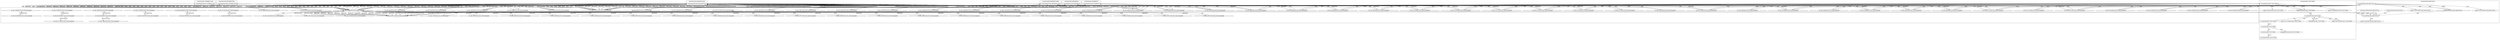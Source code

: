 digraph G {
	"10.1.80.1:48326#ServerID_OuterContainerID"->"1_fwatchdog#ServerID_76c96688d7-2rgjp"[ label="GET" ];
	"1_fwatchdog#ServerID_76c96688d7-2rgjp"->"10.1.80.1:48326#ServerID_OuterContainerID"[ label="RESPONSE" ];
	"1_fwatchdog#ServerID_667d78fb58-2fhs5"->"10.1.80.1:36862#ServerID_OuterContainerID"[ label="RESPONSE" ];
	"10.1.80.1:36860#ServerID_OuterContainerID"->"1_fwatchdog#ServerID_667d78fb58-2fhs5"[ label="GET" ];
	"1_fwatchdog#ServerID_667d78fb58-2fhs5"->"10.1.80.1:36860#ServerID_OuterContainerID"[ label="RESPONSE" ];
	"10.1.80.1:36862#ServerID_OuterContainerID"->"1_fwatchdog#ServerID_667d78fb58-2fhs5"[ label="GET" ];
	"10.1.80.1:48324#ServerID_OuterContainerID"->"1_fwatchdog#ServerID_76c96688d7-2rgjp"[ label="GET" ];
	"1_fwatchdog#ServerID_76c96688d7-2rgjp"->"10.1.80.1:48324#ServerID_OuterContainerID"[ label="RESPONSE" ];
	"10.1.80.1:47863#ServerID_OuterContainerID"->"1_fwatchdog#ServerID_6dcbcc88d5-4vpdn"[ label="GET" ];
	"10.1.80.1:47862#ServerID_OuterContainerID"->"1_fwatchdog#ServerID_6dcbcc88d5-4vpdn"[ label="GET" ];
	"1_fwatchdog#ServerID_6dcbcc88d5-4vpdn"->"10.1.80.1:47862#ServerID_OuterContainerID"[ label="RESPONSE" ];
	"1_fwatchdog#ServerID_6dcbcc88d5-4vpdn"->"10.1.80.1:47863#ServerID_OuterContainerID"[ label="RESPONSE" ];
	"10.1.80.1:46794#ServerID_OuterContainerID"->"1_fwatchdog#ServerID_8665dd9487-x4b6d"[ label="GET" ];
	"1_fwatchdog#ServerID_8665dd9487-x4b6d"->"10.1.80.1:46794#ServerID_OuterContainerID"[ label="RESPONSE" ];
	"10.1.80.1:46795#ServerID_OuterContainerID"->"1_fwatchdog#ServerID_8665dd9487-x4b6d"[ label="GET" ];
	"10.1.80.1:36834#ServerID_OuterContainerID"->"1_fwatchdog#ServerID_79226724f3b6"[ label="read" ];
	"1_fwatchdog#ServerID_8665dd9487-x4b6d"->"10.1.80.1:46795#ServerID_OuterContainerID"[ label="RESPONSE" ];
	"10.1.80.1:48350#ServerID_OuterContainerID"->"1_fwatchdog#ServerID_76c96688d7-2rgjp"[ label="GET" ];
	"1_fwatchdog#ServerID_76c96688d7-2rgjp"->"10.1.80.1:48350#ServerID_OuterContainerID"[ label="RESPONSE" ];
	"10.1.80.1:48351#ServerID_OuterContainerID"->"1_fwatchdog#ServerID_76c96688d7-2rgjp"[ label="GET" ];
	"1_fwatchdog#ServerID_76c96688d7-2rgjp"->"10.1.80.1:48351#ServerID_OuterContainerID"[ label="RESPONSE" ];
	"10.1.80.247:54222#ServerID_OuterContainerID"->"1_fwatchdog#ServerID_6dcbcc88d5-4vpdn"[ label="POST" ];
	"1_fwatchdog#ServerID_6dcbcc88d5-4vpdn"->"gateway:8080#ServerID_OuterContainerID"[ label="POST" ];
	"1_fwatchdog#ServerID_6dcbcc88d5-4vpdn"->"10.1.80.247:8080#ServerID_OuterContainerID"[ label="POST" ];
	"10.1.80.247:55796#ServerID_OuterContainerID"->"1_fwatchdog#ServerID_667d78fb58-2fhs5"[ label="POST" ];
	"1_fwatchdog#ServerID_667d78fb58-2fhs5"->"10.1.80.247:55796#ServerID_OuterContainerID"[ label="RESPONSE" ];
	"10.1.80.1:36836#ServerID_OuterContainerID"->"1_fwatchdog#ServerID_79226724f3b6"[ label="read" ];
	"10.1.80.247:8080#ServerID_OuterContainerID"->"1_fwatchdog#ServerID_6dcbcc88d5-4vpdn"[ label="RESPONSE" ];
	"gateway:8080#ServerID_OuterContainerID"->"1_fwatchdog#ServerID_6dcbcc88d5-4vpdn"[ label="RESPONSE" ];
	"1_fwatchdog#ServerID_6dcbcc88d5-4vpdn"->"10.1.80.247:54222#ServerID_OuterContainerID"[ label="RESPONSE" ];
	"10.1.80.247:54222#ServerID_OuterContainerID"->"1_fwatchdog#ServerID_6dcbcc88d5-4vpdn"[ label="POST" ];
	"1_fwatchdog#ServerID_6dcbcc88d5-4vpdn"->"gateway:8080#ServerID_OuterContainerID"[ label="POST" ];
	"1_fwatchdog#ServerID_6dcbcc88d5-4vpdn"->"10.1.80.247:8080#ServerID_OuterContainerID"[ label="POST" ];
	"10.1.80.247:55796#ServerID_OuterContainerID"->"1_fwatchdog#ServerID_667d78fb58-2fhs5"[ label="POST" ];
	"1_fwatchdog#ServerID_667d78fb58-2fhs5"->"10.1.80.247:55796#ServerID_OuterContainerID"[ label="RESPONSE" ];
	"10.1.80.247:8080#ServerID_OuterContainerID"->"1_fwatchdog#ServerID_6dcbcc88d5-4vpdn"[ label="RESPONSE" ];
	"gateway:8080#ServerID_OuterContainerID"->"1_fwatchdog#ServerID_6dcbcc88d5-4vpdn"[ label="RESPONSE" ];
	"1_fwatchdog#ServerID_6dcbcc88d5-4vpdn"->"10.1.80.247:54222#ServerID_OuterContainerID"[ label="RESPONSE" ];
	"10.1.80.247:54222#ServerID_OuterContainerID"->"1_fwatchdog#ServerID_6dcbcc88d5-4vpdn"[ label="POST" ];
	"1_fwatchdog#ServerID_6dcbcc88d5-4vpdn"->"10.1.80.247:8080#ServerID_OuterContainerID"[ label="POST" ];
	"1_fwatchdog#ServerID_6dcbcc88d5-4vpdn"->"gateway:8080#ServerID_OuterContainerID"[ label="POST" ];
	"10.1.80.247:55796#ServerID_OuterContainerID"->"1_fwatchdog#ServerID_667d78fb58-2fhs5"[ label="POST" ];
	"1_fwatchdog#ServerID_79226724f3b6"->"10.1.80.1:36836#ServerID_OuterContainerID"[ label="write" ];
	"1_fwatchdog#ServerID_667d78fb58-2fhs5"->"10.1.80.247:55796#ServerID_OuterContainerID"[ label="RESPONSE" ];
	"10.1.80.247:8080#ServerID_OuterContainerID"->"1_fwatchdog#ServerID_6dcbcc88d5-4vpdn"[ label="RESPONSE" ];
	"gateway:8080#ServerID_OuterContainerID"->"1_fwatchdog#ServerID_6dcbcc88d5-4vpdn"[ label="RESPONSE" ];
	"1_fwatchdog#ServerID_6dcbcc88d5-4vpdn"->"10.1.80.247:54222#ServerID_OuterContainerID"[ label="RESPONSE" ];
	"10.1.80.247:54222#ServerID_OuterContainerID"->"1_fwatchdog#ServerID_6dcbcc88d5-4vpdn"[ label="POST" ];
	"1_fwatchdog#ServerID_6dcbcc88d5-4vpdn"->"gateway:8080#ServerID_OuterContainerID"[ label="POST" ];
	"1_fwatchdog#ServerID_6dcbcc88d5-4vpdn"->"10.1.80.247:8080#ServerID_OuterContainerID"[ label="POST" ];
	"10.1.80.247:55796#ServerID_OuterContainerID"->"1_fwatchdog#ServerID_667d78fb58-2fhs5"[ label="POST" ];
	"1_fwatchdog#ServerID_667d78fb58-2fhs5"->"10.1.80.247:55796#ServerID_OuterContainerID"[ label="RESPONSE" ];
	"10.1.80.247:8080#ServerID_OuterContainerID"->"1_fwatchdog#ServerID_6dcbcc88d5-4vpdn"[ label="RESPONSE" ];
	"gateway:8080#ServerID_OuterContainerID"->"1_fwatchdog#ServerID_6dcbcc88d5-4vpdn"[ label="RESPONSE" ];
	"1_fwatchdog#ServerID_6dcbcc88d5-4vpdn"->"10.1.80.247:54222#ServerID_OuterContainerID"[ label="RESPONSE" ];
	"1_fwatchdog#ServerID_79226724f3b6"->"10.1.80.1:36834#ServerID_OuterContainerID"[ label="write" ];
	"10.1.80.247:54222#ServerID_OuterContainerID"->"1_fwatchdog#ServerID_6dcbcc88d5-4vpdn"[ label="POST" ];
	"1_fwatchdog#ServerID_6dcbcc88d5-4vpdn"->"gateway:8080#ServerID_OuterContainerID"[ label="POST" ];
	"1_fwatchdog#ServerID_6dcbcc88d5-4vpdn"->"10.1.80.247:8080#ServerID_OuterContainerID"[ label="POST" ];
	"10.1.80.247:55796#ServerID_OuterContainerID"->"1_fwatchdog#ServerID_667d78fb58-2fhs5"[ label="POST" ];
	"1_fwatchdog#ServerID_667d78fb58-2fhs5"->"10.1.80.247:55796#ServerID_OuterContainerID"[ label="RESPONSE" ];
	"1_fwatchdog#ServerID_6dcbcc88d5-4vpdn"->"gateway:8080#ServerID_OuterContainerID"[ label="POST" ];
	"gateway:8080#ServerID_OuterContainerID"->"1_fwatchdog#ServerID_6dcbcc88d5-4vpdn"[ label="RESPONSE" ];
	"10.1.80.247:8080#ServerID_OuterContainerID"->"1_fwatchdog#ServerID_6dcbcc88d5-4vpdn"[ label="RESPONSE" ];
	"1_fwatchdog#ServerID_6dcbcc88d5-4vpdn"->"10.1.80.247:54222#ServerID_OuterContainerID"[ label="RESPONSE" ];
	"10.1.80.247:54222#ServerID_OuterContainerID"->"1_fwatchdog#ServerID_6dcbcc88d5-4vpdn"[ label="POST" ];
	"1_fwatchdog#ServerID_6dcbcc88d5-4vpdn"->"10.1.80.247:8080#ServerID_OuterContainerID"[ label="POST" ];
	"10.1.80.247:55796#ServerID_OuterContainerID"->"1_fwatchdog#ServerID_667d78fb58-2fhs5"[ label="POST" ];
	"10.1.80.1:47836#ServerID_OuterContainerID"->"1_fwatchdog#ServerID_d4de233c55aa"[ label="read" ];
	"1_fwatchdog#ServerID_667d78fb58-2fhs5"->"10.1.80.247:55796#ServerID_OuterContainerID"[ label="RESPONSE" ];
	"10.1.80.247:8080#ServerID_OuterContainerID"->"1_fwatchdog#ServerID_6dcbcc88d5-4vpdn"[ label="RESPONSE" ];
	"gateway:8080#ServerID_OuterContainerID"->"1_fwatchdog#ServerID_6dcbcc88d5-4vpdn"[ label="RESPONSE" ];
	"1_fwatchdog#ServerID_6dcbcc88d5-4vpdn"->"10.1.80.247:54222#ServerID_OuterContainerID"[ label="RESPONSE" ];
	"10.1.80.247:54222#ServerID_OuterContainerID"->"1_fwatchdog#ServerID_6dcbcc88d5-4vpdn"[ label="POST" ];
	"1_fwatchdog#ServerID_6dcbcc88d5-4vpdn"->"gateway:8080#ServerID_OuterContainerID"[ label="POST" ];
	"1_fwatchdog#ServerID_6dcbcc88d5-4vpdn"->"10.1.80.247:8080#ServerID_OuterContainerID"[ label="POST" ];
	"10.1.80.247:55796#ServerID_OuterContainerID"->"1_fwatchdog#ServerID_667d78fb58-2fhs5"[ label="POST" ];
	"1_fwatchdog#ServerID_667d78fb58-2fhs5"->"10.1.80.247:55796#ServerID_OuterContainerID"[ label="RESPONSE" ];
	"10.1.80.247:8080#ServerID_OuterContainerID"->"1_fwatchdog#ServerID_6dcbcc88d5-4vpdn"[ label="RESPONSE" ];
	"gateway:8080#ServerID_OuterContainerID"->"1_fwatchdog#ServerID_6dcbcc88d5-4vpdn"[ label="RESPONSE" ];
	"1_fwatchdog#ServerID_6dcbcc88d5-4vpdn"->"10.1.80.247:54222#ServerID_OuterContainerID"[ label="RESPONSE" ];
	"10.1.80.247:54222#ServerID_OuterContainerID"->"1_fwatchdog#ServerID_6dcbcc88d5-4vpdn"[ label="POST" ];
	"1_fwatchdog#ServerID_6dcbcc88d5-4vpdn"->"gateway:8080#ServerID_OuterContainerID"[ label="POST" ];
	"1_fwatchdog#ServerID_6dcbcc88d5-4vpdn"->"10.1.80.247:8080#ServerID_OuterContainerID"[ label="POST" ];
	"10.1.80.247:55796#ServerID_OuterContainerID"->"1_fwatchdog#ServerID_667d78fb58-2fhs5"[ label="POST" ];
	"1_fwatchdog#ServerID_667d78fb58-2fhs5"->"10.1.80.247:55796#ServerID_OuterContainerID"[ label="RESPONSE" ];
	"10.1.80.247:8080#ServerID_OuterContainerID"->"1_fwatchdog#ServerID_6dcbcc88d5-4vpdn"[ label="RESPONSE" ];
	"gateway:8080#ServerID_OuterContainerID"->"1_fwatchdog#ServerID_6dcbcc88d5-4vpdn"[ label="RESPONSE" ];
	"1_fwatchdog#ServerID_6dcbcc88d5-4vpdn"->"10.1.80.247:54222#ServerID_OuterContainerID"[ label="RESPONSE" ];
	"10.1.80.1:36968#ServerID_OuterContainerID"->"1_fwatchdog#ServerID_667d78fb58-2fhs5"[ label="GET" ];
	"1_fwatchdog#ServerID_667d78fb58-2fhs5"->"10.1.80.1:36968#ServerID_OuterContainerID"[ label="RESPONSE" ];
	"10.1.80.1:36970#ServerID_OuterContainerID"->"1_fwatchdog#ServerID_667d78fb58-2fhs5"[ label="GET" ];
	"1_fwatchdog#ServerID_667d78fb58-2fhs5"->"10.1.80.1:36970#ServerID_OuterContainerID"[ label="RESPONSE" ];
	"10.1.80.247:54222#ServerID_OuterContainerID"->"1_fwatchdog#ServerID_6dcbcc88d5-4vpdn"[ label="POST" ];
	"1_fwatchdog#ServerID_6dcbcc88d5-4vpdn"->"gateway:8080#ServerID_OuterContainerID"[ label="POST" ];
	"1_fwatchdog#ServerID_6dcbcc88d5-4vpdn"->"10.1.80.247:8080#ServerID_OuterContainerID"[ label="POST" ];
	"10.1.80.247:55796#ServerID_OuterContainerID"->"1_fwatchdog#ServerID_667d78fb58-2fhs5"[ label="POST" ];
	"1_fwatchdog#ServerID_667d78fb58-2fhs5"->"10.1.80.247:55796#ServerID_OuterContainerID"[ label="RESPONSE" ];
	"10.1.80.247:8080#ServerID_OuterContainerID"->"1_fwatchdog#ServerID_6dcbcc88d5-4vpdn"[ label="RESPONSE" ];
	"gateway:8080#ServerID_OuterContainerID"->"1_fwatchdog#ServerID_6dcbcc88d5-4vpdn"[ label="RESPONSE" ];
	"1_fwatchdog#ServerID_6dcbcc88d5-4vpdn"->"10.1.80.247:54222#ServerID_OuterContainerID"[ label="RESPONSE" ];
	"10.1.80.247:54222#ServerID_OuterContainerID"->"1_fwatchdog#ServerID_6dcbcc88d5-4vpdn"[ label="POST" ];
	"1_fwatchdog#ServerID_6dcbcc88d5-4vpdn"->"gateway:8080#ServerID_OuterContainerID"[ label="POST" ];
	"1_fwatchdog#ServerID_6dcbcc88d5-4vpdn"->"10.1.80.247:8080#ServerID_OuterContainerID"[ label="POST" ];
	"10.1.80.247:55796#ServerID_OuterContainerID"->"1_fwatchdog#ServerID_667d78fb58-2fhs5"[ label="POST" ];
	"1_fwatchdog#ServerID_667d78fb58-2fhs5"->"10.1.80.247:55796#ServerID_OuterContainerID"[ label="RESPONSE" ];
	"10.1.80.247:8080#ServerID_OuterContainerID"->"1_fwatchdog#ServerID_6dcbcc88d5-4vpdn"[ label="RESPONSE" ];
	"gateway:8080#ServerID_OuterContainerID"->"1_fwatchdog#ServerID_6dcbcc88d5-4vpdn"[ label="RESPONSE" ];
	"1_fwatchdog#ServerID_6dcbcc88d5-4vpdn"->"10.1.80.247:54222#ServerID_OuterContainerID"[ label="RESPONSE" ];
	"10.1.80.1:47988#ServerID_OuterContainerID"->"1_fwatchdog#ServerID_6dcbcc88d5-4vpdn"[ label="GET" ];
	"10.1.80.1:47986#ServerID_OuterContainerID"->"1_fwatchdog#ServerID_6dcbcc88d5-4vpdn"[ label="GET" ];
	"1_fwatchdog#ServerID_6dcbcc88d5-4vpdn"->"10.1.80.1:47986#ServerID_OuterContainerID"[ label="RESPONSE" ];
	"1_fwatchdog#ServerID_6dcbcc88d5-4vpdn"->"10.1.80.1:47988#ServerID_OuterContainerID"[ label="RESPONSE" ];
	"10.1.80.247:54222#ServerID_OuterContainerID"->"1_fwatchdog#ServerID_6dcbcc88d5-4vpdn"[ label="POST" ];
	"1_fwatchdog#ServerID_6dcbcc88d5-4vpdn"->"gateway:8080#ServerID_OuterContainerID"[ label="POST" ];
	"1_fwatchdog#ServerID_6dcbcc88d5-4vpdn"->"10.1.80.247:8080#ServerID_OuterContainerID"[ label="POST" ];
	"10.1.80.247:55796#ServerID_OuterContainerID"->"1_fwatchdog#ServerID_667d78fb58-2fhs5"[ label="POST" ];
	"1_fwatchdog#ServerID_667d78fb58-2fhs5"->"10.1.80.247:55796#ServerID_OuterContainerID"[ label="RESPONSE" ];
	"10.1.80.247:8080#ServerID_OuterContainerID"->"1_fwatchdog#ServerID_6dcbcc88d5-4vpdn"[ label="RESPONSE" ];
	"gateway:8080#ServerID_OuterContainerID"->"1_fwatchdog#ServerID_6dcbcc88d5-4vpdn"[ label="RESPONSE" ];
	"1_fwatchdog#ServerID_6dcbcc88d5-4vpdn"->"10.1.80.247:54222#ServerID_OuterContainerID"[ label="RESPONSE" ];
	"10.1.80.1:46928#ServerID_OuterContainerID"->"1_fwatchdog#ServerID_8665dd9487-x4b6d"[ label="GET" ];
	"10.1.80.1:46929#ServerID_OuterContainerID"->"1_fwatchdog#ServerID_8665dd9487-x4b6d"[ label="GET" ];
	"1_fwatchdog#ServerID_8665dd9487-x4b6d"->"10.1.80.1:46929#ServerID_OuterContainerID"[ label="RESPONSE" ];
	"1_fwatchdog#ServerID_8665dd9487-x4b6d"->"10.1.80.1:46928#ServerID_OuterContainerID"[ label="RESPONSE" ];
	"10.1.80.247:54222#ServerID_OuterContainerID"->"1_fwatchdog#ServerID_6dcbcc88d5-4vpdn"[ label="POST" ];
	"1_fwatchdog#ServerID_6dcbcc88d5-4vpdn"->"gateway:8080#ServerID_OuterContainerID"[ label="POST" ];
	"1_fwatchdog#ServerID_6dcbcc88d5-4vpdn"->"10.1.80.247:8080#ServerID_OuterContainerID"[ label="POST" ];
	"10.1.80.247:55796#ServerID_OuterContainerID"->"1_fwatchdog#ServerID_667d78fb58-2fhs5"[ label="POST" ];
	"1_fwatchdog#ServerID_667d78fb58-2fhs5"->"10.1.80.247:55796#ServerID_OuterContainerID"[ label="RESPONSE" ];
	"10.1.80.247:8080#ServerID_OuterContainerID"->"1_fwatchdog#ServerID_6dcbcc88d5-4vpdn"[ label="RESPONSE" ];
	"gateway:8080#ServerID_OuterContainerID"->"1_fwatchdog#ServerID_6dcbcc88d5-4vpdn"[ label="RESPONSE" ];
	"1_fwatchdog#ServerID_6dcbcc88d5-4vpdn"->"10.1.80.247:54222#ServerID_OuterContainerID"[ label="RESPONSE" ];
	"10.1.80.1:48494#ServerID_OuterContainerID"->"1_fwatchdog#ServerID_76c96688d7-2rgjp"[ label="GET" ];
	"10.1.80.1:48492#ServerID_OuterContainerID"->"1_fwatchdog#ServerID_76c96688d7-2rgjp"[ label="GET" ];
	"1_fwatchdog#ServerID_76c96688d7-2rgjp"->"10.1.80.1:48494#ServerID_OuterContainerID"[ label="RESPONSE" ];
	"1_fwatchdog#ServerID_76c96688d7-2rgjp"->"10.1.80.1:48492#ServerID_OuterContainerID"[ label="RESPONSE" ];
	"10.1.80.247:54222#ServerID_OuterContainerID"->"1_fwatchdog#ServerID_6dcbcc88d5-4vpdn"[ label="POST" ];
	"1_fwatchdog#ServerID_6dcbcc88d5-4vpdn"->"gateway:8080#ServerID_OuterContainerID"[ label="POST" ];
	"1_fwatchdog#ServerID_6dcbcc88d5-4vpdn"->"10.1.80.247:8080#ServerID_OuterContainerID"[ label="POST" ];
	"10.1.80.247:55796#ServerID_OuterContainerID"->"1_fwatchdog#ServerID_667d78fb58-2fhs5"[ label="POST" ];
	"1_fwatchdog#ServerID_667d78fb58-2fhs5"->"10.1.80.247:55796#ServerID_OuterContainerID"[ label="RESPONSE" ];
	"10.1.80.247:8080#ServerID_OuterContainerID"->"1_fwatchdog#ServerID_6dcbcc88d5-4vpdn"[ label="RESPONSE" ];
	"gateway:8080#ServerID_OuterContainerID"->"1_fwatchdog#ServerID_6dcbcc88d5-4vpdn"[ label="RESPONSE" ];
	"1_fwatchdog#ServerID_6dcbcc88d5-4vpdn"->"10.1.80.247:54222#ServerID_OuterContainerID"[ label="RESPONSE" ];
	"10.1.80.247:54222#ServerID_OuterContainerID"->"1_fwatchdog#ServerID_6dcbcc88d5-4vpdn"[ label="POST" ];
	"1_fwatchdog#ServerID_6dcbcc88d5-4vpdn"->"gateway:8080#ServerID_OuterContainerID"[ label="POST" ];
	"1_fwatchdog#ServerID_6dcbcc88d5-4vpdn"->"10.1.80.247:8080#ServerID_OuterContainerID"[ label="POST" ];
	"10.1.80.247:55796#ServerID_OuterContainerID"->"1_fwatchdog#ServerID_667d78fb58-2fhs5"[ label="POST" ];
	"1_fwatchdog#ServerID_667d78fb58-2fhs5"->"10.1.80.247:55796#ServerID_OuterContainerID"[ label="RESPONSE" ];
	"10.1.80.247:8080#ServerID_OuterContainerID"->"1_fwatchdog#ServerID_6dcbcc88d5-4vpdn"[ label="RESPONSE" ];
	"gateway:8080#ServerID_OuterContainerID"->"1_fwatchdog#ServerID_6dcbcc88d5-4vpdn"[ label="RESPONSE" ];
	"1_fwatchdog#ServerID_6dcbcc88d5-4vpdn"->"10.1.80.247:54222#ServerID_OuterContainerID"[ label="RESPONSE" ];
	"10.1.80.247:54222#ServerID_OuterContainerID"->"1_fwatchdog#ServerID_6dcbcc88d5-4vpdn"[ label="POST" ];
	"1_fwatchdog#ServerID_6dcbcc88d5-4vpdn"->"gateway:8080#ServerID_OuterContainerID"[ label="POST" ];
	"1_fwatchdog#ServerID_6dcbcc88d5-4vpdn"->"10.1.80.247:8080#ServerID_OuterContainerID"[ label="POST" ];
	"10.1.80.247:55796#ServerID_OuterContainerID"->"1_fwatchdog#ServerID_667d78fb58-2fhs5"[ label="POST" ];
	"1_fwatchdog#ServerID_667d78fb58-2fhs5"->"10.1.80.247:55796#ServerID_OuterContainerID"[ label="RESPONSE" ];
	"10.1.80.247:8080#ServerID_OuterContainerID"->"1_fwatchdog#ServerID_6dcbcc88d5-4vpdn"[ label="RESPONSE" ];
	"gateway:8080#ServerID_OuterContainerID"->"1_fwatchdog#ServerID_6dcbcc88d5-4vpdn"[ label="RESPONSE" ];
	"1_fwatchdog#ServerID_6dcbcc88d5-4vpdn"->"10.1.80.247:54222#ServerID_OuterContainerID"[ label="RESPONSE" ];
	"10.1.80.247:54222#ServerID_OuterContainerID"->"1_fwatchdog#ServerID_6dcbcc88d5-4vpdn"[ label="POST" ];
	"1_fwatchdog#ServerID_6dcbcc88d5-4vpdn"->"gateway:8080#ServerID_OuterContainerID"[ label="POST" ];
	"1_fwatchdog#ServerID_6dcbcc88d5-4vpdn"->"10.1.80.247:8080#ServerID_OuterContainerID"[ label="POST" ];
	"1_fwatchdog#ServerID_667d78fb58-2fhs5"->"10.1.80.247:55796#ServerID_OuterContainerID"[ label="RESPONSE" ];
	"10.1.80.247:55796#ServerID_OuterContainerID"->"1_fwatchdog#ServerID_667d78fb58-2fhs5"[ label="POST" ];
	"10.1.80.247:8080#ServerID_OuterContainerID"->"1_fwatchdog#ServerID_6dcbcc88d5-4vpdn"[ label="RESPONSE" ];
	"gateway:8080#ServerID_OuterContainerID"->"1_fwatchdog#ServerID_6dcbcc88d5-4vpdn"[ label="RESPONSE" ];
	"1_fwatchdog#ServerID_6dcbcc88d5-4vpdn"->"10.1.80.247:54222#ServerID_OuterContainerID"[ label="RESPONSE" ];
	"10.1.80.247:54222#ServerID_OuterContainerID"->"1_fwatchdog#ServerID_6dcbcc88d5-4vpdn"[ label="POST" ];
	"1_fwatchdog#ServerID_6dcbcc88d5-4vpdn"->"gateway:8080#ServerID_OuterContainerID"[ label="POST" ];
	"1_fwatchdog#ServerID_6dcbcc88d5-4vpdn"->"10.1.80.247:8080#ServerID_OuterContainerID"[ label="POST" ];
	"10.1.80.247:55796#ServerID_OuterContainerID"->"1_fwatchdog#ServerID_667d78fb58-2fhs5"[ label="POST" ];
	"1_fwatchdog#ServerID_667d78fb58-2fhs5"->"10.1.80.247:55796#ServerID_OuterContainerID"[ label="RESPONSE" ];
	"10.1.80.247:8080#ServerID_OuterContainerID"->"1_fwatchdog#ServerID_6dcbcc88d5-4vpdn"[ label="RESPONSE" ];
	"gateway:8080#ServerID_OuterContainerID"->"1_fwatchdog#ServerID_6dcbcc88d5-4vpdn"[ label="RESPONSE" ];
	"1_fwatchdog#ServerID_6dcbcc88d5-4vpdn"->"10.1.80.247:54222#ServerID_OuterContainerID"[ label="RESPONSE" ];
	"10.1.80.1:47838#ServerID_OuterContainerID"->"1_fwatchdog#ServerID_d4de233c55aa"[ label="read" ];
	"1_fwatchdog#ServerID_d4de233c55aa"->"10.1.80.1:47838#ServerID_OuterContainerID"[ label="write" ];
	"1_fwatchdog#ServerID_d4de233c55aa"->"10.1.80.1:47836#ServerID_OuterContainerID"[ label="write" ];
	"10.1.80.1:46770#ServerID_OuterContainerID"->"1_fwatchdog#ServerID_8df4e6f0b536"[ label="read" ];
	"1_fwatchdog#ServerID_8df4e6f0b536"->"10.1.80.1:46770#ServerID_OuterContainerID"[ label="write" ];
	"10.1.80.1:46768#ServerID_OuterContainerID"->"1_fwatchdog#ServerID_8df4e6f0b536"[ label="read" ];
	"1_fwatchdog#ServerID_8df4e6f0b536"->"10.1.80.1:46768#ServerID_OuterContainerID"[ label="write" ];
	"10.1.80.1:48326#ServerID_OuterContainerID"->"1_fwatchdog#ServerID_a5edef8e0079"[ label="read" ];
	"10.1.80.1:48324#ServerID_OuterContainerID"->"1_fwatchdog#ServerID_a5edef8e0079"[ label="read" ];
	"1_fwatchdog#ServerID_a5edef8e0079"->"10.1.80.1:48324#ServerID_OuterContainerID"[ label="write" ];
	"10.1.80.247:54222#ServerID_OuterContainerID"->"1_fwatchdog#ServerID_6dcbcc88d5-4vpdn"[ label="POST" ];
	"1_fwatchdog#ServerID_6dcbcc88d5-4vpdn"->"gateway:8080#ServerID_OuterContainerID"[ label="POST" ];
	"1_fwatchdog#ServerID_6dcbcc88d5-4vpdn"->"10.1.80.247:8080#ServerID_OuterContainerID"[ label="POST" ];
	"10.1.80.247:55796#ServerID_OuterContainerID"->"1_fwatchdog#ServerID_667d78fb58-2fhs5"[ label="POST" ];
	"1_fwatchdog#ServerID_667d78fb58-2fhs5"->"10.1.80.247:55796#ServerID_OuterContainerID"[ label="RESPONSE" ];
	"10.1.80.247:8080#ServerID_OuterContainerID"->"1_fwatchdog#ServerID_6dcbcc88d5-4vpdn"[ label="RESPONSE" ];
	"gateway:8080#ServerID_OuterContainerID"->"1_fwatchdog#ServerID_6dcbcc88d5-4vpdn"[ label="RESPONSE" ];
	"1_fwatchdog#ServerID_6dcbcc88d5-4vpdn"->"10.1.80.247:54222#ServerID_OuterContainerID"[ label="RESPONSE" ];
	"1_fwatchdog#ServerID_a5edef8e0079"->"10.1.80.1:48326#ServerID_OuterContainerID"[ label="write" ];
	"10.1.80.247:54222#ServerID_OuterContainerID"->"1_fwatchdog#ServerID_6dcbcc88d5-4vpdn"[ label="POST" ];
	"1_fwatchdog#ServerID_6dcbcc88d5-4vpdn"->"gateway:8080#ServerID_OuterContainerID"[ label="POST" ];
	"10.1.80.247:55796#ServerID_OuterContainerID"->"1_fwatchdog#ServerID_667d78fb58-2fhs5"[ label="POST" ];
	"1_fwatchdog#ServerID_6dcbcc88d5-4vpdn"->"10.1.80.247:8080#ServerID_OuterContainerID"[ label="POST" ];
	"1_fwatchdog#ServerID_667d78fb58-2fhs5"->"10.1.80.247:55796#ServerID_OuterContainerID"[ label="RESPONSE" ];
	"10.1.80.247:8080#ServerID_OuterContainerID"->"1_fwatchdog#ServerID_6dcbcc88d5-4vpdn"[ label="RESPONSE" ];
	"gateway:8080#ServerID_OuterContainerID"->"1_fwatchdog#ServerID_6dcbcc88d5-4vpdn"[ label="RESPONSE" ];
	"1_fwatchdog#ServerID_6dcbcc88d5-4vpdn"->"10.1.80.247:54222#ServerID_OuterContainerID"[ label="RESPONSE" ];
	"10.1.80.1:37078#ServerID_OuterContainerID"->"1_fwatchdog#ServerID_667d78fb58-2fhs5"[ label="GET" ];
	"1_fwatchdog#ServerID_667d78fb58-2fhs5"->"10.1.80.1:37078#ServerID_OuterContainerID"[ label="RESPONSE" ];
	"10.1.80.1:37079#ServerID_OuterContainerID"->"1_fwatchdog#ServerID_667d78fb58-2fhs5"[ label="GET" ];
	"1_fwatchdog#ServerID_667d78fb58-2fhs5"->"10.1.80.1:37079#ServerID_OuterContainerID"[ label="RESPONSE" ];
	"10.1.80.1:36860#ServerID_OuterContainerID"->"1_fwatchdog#ServerID_79226724f3b6"[ label="read" ];
	"10.1.80.1:48081#ServerID_OuterContainerID"->"1_fwatchdog#ServerID_6dcbcc88d5-4vpdn"[ label="GET" ];
	"1_fwatchdog#ServerID_6dcbcc88d5-4vpdn"->"10.1.80.1:48081#ServerID_OuterContainerID"[ label="RESPONSE" ];
	"10.1.80.1:48080#ServerID_OuterContainerID"->"1_fwatchdog#ServerID_6dcbcc88d5-4vpdn"[ label="GET" ];
	"1_fwatchdog#ServerID_6dcbcc88d5-4vpdn"->"10.1.80.1:48080#ServerID_OuterContainerID"[ label="RESPONSE" ];
	"10.1.80.1:47013#ServerID_OuterContainerID"->"1_fwatchdog#ServerID_8665dd9487-x4b6d"[ label="GET" ];
	"1_fwatchdog#ServerID_8665dd9487-x4b6d"->"10.1.80.1:47013#ServerID_OuterContainerID"[ label="RESPONSE" ];
	"10.1.80.1:47012#ServerID_OuterContainerID"->"1_fwatchdog#ServerID_8665dd9487-x4b6d"[ label="GET" ];
	"1_fwatchdog#ServerID_8665dd9487-x4b6d"->"10.1.80.1:47012#ServerID_OuterContainerID"[ label="RESPONSE" ];
	"10.1.80.1:48572#ServerID_OuterContainerID"->"1_fwatchdog#ServerID_76c96688d7-2rgjp"[ label="GET" ];
	"1_fwatchdog#ServerID_76c96688d7-2rgjp"->"10.1.80.1:48572#ServerID_OuterContainerID"[ label="RESPONSE" ];
	"10.1.80.1:48574#ServerID_OuterContainerID"->"1_fwatchdog#ServerID_76c96688d7-2rgjp"[ label="GET" ];
	"1_fwatchdog#ServerID_76c96688d7-2rgjp"->"10.1.80.1:48574#ServerID_OuterContainerID"[ label="RESPONSE" ];
	"10.1.80.1:37111#ServerID_OuterContainerID"->"1_fwatchdog#ServerID_667d78fb58-2fhs5"[ label="GET" ];
	"10.1.80.1:37110#ServerID_OuterContainerID"->"1_fwatchdog#ServerID_667d78fb58-2fhs5"[ label="GET" ];
	"10.1.80.1:48113#ServerID_OuterContainerID"->"1_fwatchdog#ServerID_6dcbcc88d5-4vpdn"[ label="GET" ];
	"1_fwatchdog#ServerID_667d78fb58-2fhs5"->"10.1.80.1:37111#ServerID_OuterContainerID"[ label="RESPONSE" ];
	"1_fwatchdog#ServerID_6dcbcc88d5-4vpdn"->"10.1.80.1:48113#ServerID_OuterContainerID"[ label="RESPONSE" ];
	"1_fwatchdog#ServerID_667d78fb58-2fhs5"->"10.1.80.1:37110#ServerID_OuterContainerID"[ label="RESPONSE" ];
	"10.1.80.1:48112#ServerID_OuterContainerID"->"1_fwatchdog#ServerID_6dcbcc88d5-4vpdn"[ label="GET" ];
	"1_fwatchdog#ServerID_6dcbcc88d5-4vpdn"->"10.1.80.1:48112#ServerID_OuterContainerID"[ label="RESPONSE" ];
	"10.1.80.1:47045#ServerID_OuterContainerID"->"1_fwatchdog#ServerID_8665dd9487-x4b6d"[ label="GET" ];
	"1_fwatchdog#ServerID_8665dd9487-x4b6d"->"10.1.80.1:47045#ServerID_OuterContainerID"[ label="RESPONSE" ];
	"10.1.80.1:47044#ServerID_OuterContainerID"->"1_fwatchdog#ServerID_8665dd9487-x4b6d"[ label="GET" ];
	"1_fwatchdog#ServerID_8665dd9487-x4b6d"->"10.1.80.1:47044#ServerID_OuterContainerID"[ label="RESPONSE" ];
	"10.1.80.1:48601#ServerID_OuterContainerID"->"1_fwatchdog#ServerID_76c96688d7-2rgjp"[ label="GET" ];
	"1_fwatchdog#ServerID_76c96688d7-2rgjp"->"10.1.80.1:48601#ServerID_OuterContainerID"[ label="RESPONSE" ];
	"10.1.80.1:48600#ServerID_OuterContainerID"->"1_fwatchdog#ServerID_76c96688d7-2rgjp"[ label="GET" ];
	"1_fwatchdog#ServerID_76c96688d7-2rgjp"->"10.1.80.1:48600#ServerID_OuterContainerID"[ label="RESPONSE" ];
	"10.1.80.1:37138#ServerID_OuterContainerID"->"1_fwatchdog#ServerID_667d78fb58-2fhs5"[ label="GET" ];
	"1_fwatchdog#ServerID_667d78fb58-2fhs5"->"10.1.80.1:37138#ServerID_OuterContainerID"[ label="RESPONSE" ];
	"10.1.80.1:36862#ServerID_OuterContainerID"->"1_fwatchdog#ServerID_79226724f3b6"[ label="read" ];
	"1_fwatchdog#ServerID_79226724f3b6"->"10.1.80.1:36862#ServerID_OuterContainerID"[ label="write" ];
	"1_fwatchdog#ServerID_79226724f3b6"->"10.1.80.1:36860#ServerID_OuterContainerID"[ label="write" ];
	"10.1.80.1:47862#ServerID_OuterContainerID"->"1_fwatchdog#ServerID_d4de233c55aa"[ label="read" ];
	"10.1.80.1:47863#ServerID_OuterContainerID"->"1_fwatchdog#ServerID_d4de233c55aa"[ label="read" ];
	"1_fwatchdog#ServerID_d4de233c55aa"->"10.1.80.1:47862#ServerID_OuterContainerID"[ label="write" ];
	"1_fwatchdog#ServerID_d4de233c55aa"->"10.1.80.1:47863#ServerID_OuterContainerID"[ label="write" ];
	"10.1.80.1:46794#ServerID_OuterContainerID"->"1_fwatchdog#ServerID_8df4e6f0b536"[ label="read" ];
	"1_fwatchdog#ServerID_8df4e6f0b536"->"10.1.80.1:46794#ServerID_OuterContainerID"[ label="write" ];
	"10.1.80.1:46795#ServerID_OuterContainerID"->"1_fwatchdog#ServerID_8df4e6f0b536"[ label="read" ];
	"1_fwatchdog#ServerID_8df4e6f0b536"->"10.1.80.1:46795#ServerID_OuterContainerID"[ label="write" ];
	"10.1.80.1:48351#ServerID_OuterContainerID"->"1_fwatchdog#ServerID_a5edef8e0079"[ label="read" ];
	"10.1.80.1:48350#ServerID_OuterContainerID"->"1_fwatchdog#ServerID_a5edef8e0079"[ label="read" ];
	"1_fwatchdog#ServerID_a5edef8e0079"->"10.1.80.1:48350#ServerID_OuterContainerID"[ label="write" ];
	"1_fwatchdog#ServerID_a5edef8e0079"->"10.1.80.1:48351#ServerID_OuterContainerID"[ label="write" ];
	"10.1.80.247:54222#ServerID_OuterContainerID"->"1_fwatchdog#ServerID_d4de233c55aa"[ label="read" ];
	"1_fwatchdog#ServerID_d4de233c55aa"->"pipe:[273416759]#ServerID_d4de233c55aa"[ label="write" ];
	"1_fwatchdog#ServerID_d4de233c55aa"->"localhost:3000#ServerID_d4de233c55aa"[ label="connect" ];
	"localhost:3000#ServerID_d4de233c55aa"->"1_fwatchdog#ServerID_d4de233c55aa"[ label="read" ];
	"1_fwatchdog#ServerID_d4de233c55aa"->"localhost:3000#ServerID_d4de233c55aa"[ label="write" ];
	"localhost:3000#ServerID_d4de233c55aa"->"10_node#ServerID_d4de233c55aa"[ label="read" ];
	"10_node#ServerID_d4de233c55aa"->"pipe:[273418164]#ServerID_d4de233c55aa"[ label="write" ];
	"/etc/hosts#ServerID_d4de233c55aa"->"10_node#ServerID_d4de233c55aa"[ label="read" ];
	"/etc/resolv.conf#ServerID_d4de233c55aa"->"10_node#ServerID_d4de233c55aa"[ label="read" ];
	"10_node#ServerID_d4de233c55aa"->"10.152.183.10:53#ServerID_OuterContainerID"[ label="sendto" ];
	"10.152.183.10:53#ServerID_OuterContainerID"->"10_node#ServerID_d4de233c55aa"[ label="recvfrom" ];
	"10_node#ServerID_d4de233c55aa"->"gateway:8080#ServerID_OuterContainerID"[ label="connect" ];
	"1_fwatchdog#ServerID_79226724f3b6"->"pipe:[273416607]#ServerID_79226724f3b6"[ label="write" ];
	"1_fwatchdog#ServerID_79226724f3b6"->"localhost:3000#ServerID_79226724f3b6"[ label="connect" ];
	"1_fwatchdog#ServerID_79226724f3b6"->"localhost:3000#ServerID_79226724f3b6"[ label="write" ];
	"localhost:3000#ServerID_79226724f3b6"->"1_fwatchdog#ServerID_79226724f3b6"[ label="read" ];
	"10.1.80.247:55796#ServerID_OuterContainerID"->"1_fwatchdog#ServerID_79226724f3b6"[ label="read" ];
	"localhost:3000#ServerID_79226724f3b6"->"10_node#ServerID_79226724f3b6"[ label="read" ];
	"10_node#ServerID_79226724f3b6"->"pipe:[273417785]#ServerID_79226724f3b6"[ label="write" ];
	"1_fwatchdog#ServerID_79226724f3b6"->"pipe:[273416608]#ServerID_79226724f3b6"[ label="write" ];
	"1_fwatchdog#ServerID_79226724f3b6"->"10.1.80.247:55796#ServerID_OuterContainerID"[ label="write" ];
	"1_fwatchdog#ServerID_d4de233c55aa"->"pipe:[273416760]#ServerID_d4de233c55aa"[ label="write" ];
	"gateway:8080#ServerID_OuterContainerID"->"10_node#ServerID_d4de233c55aa"[ label="read" ];
	"1_fwatchdog#ServerID_d4de233c55aa"->"10.1.80.247:54222#ServerID_OuterContainerID"[ label="write" ];
	"/dev/null#ServerID_79226724f3b6"->"10_node#ServerID_79226724f3b6"[ label="read" ];
	"27_sh#ServerID_79226724f3b6"->"28_sh#ServerID_79226724f3b6"[ label="fork" ];
	"pipe:[273416745]#ServerID_79226724f3b6"->"10_node#ServerID_79226724f3b6"[ label="read" ];
	"10_node#ServerID_79226724f3b6"->"pipe:[273416745]#ServerID_79226724f3b6"[ label="write" ];
	"10_node#ServerID_79226724f3b6"->"27_node#ServerID_79226724f3b6"[ label="fork" ];
	"28_sh#ServerID_79226724f3b6"->"28_touch#ServerID_79226724f3b6"[ label="execve" ];
	"27_node#ServerID_79226724f3b6"->"27_sh#ServerID_79226724f3b6"[ label="execve" ];
	"27_sh#ServerID_79226724f3b6"->"/home/app/3.txt#ServerID_79226724f3b6"[ label="write" ];
	"10_node#ServerID_79226724f3b6"->"/dev/null#ServerID_79226724f3b6"[ label="write" ];
	"10.1.80.1:36968#ServerID_OuterContainerID"->"1_fwatchdog#ServerID_79226724f3b6"[ label="read" ];
	"1_fwatchdog#ServerID_79226724f3b6"->"10.1.80.1:36968#ServerID_OuterContainerID"[ label="write" ];
	"1_fwatchdog#ServerID_79226724f3b6"->"10.1.80.1:36970#ServerID_OuterContainerID"[ label="write" ];
	"10.1.80.1:36970#ServerID_OuterContainerID"->"1_fwatchdog#ServerID_79226724f3b6"[ label="read" ];
	"10.1.80.1:47988#ServerID_OuterContainerID"->"1_fwatchdog#ServerID_d4de233c55aa"[ label="read" ];
	"10.1.80.1:47986#ServerID_OuterContainerID"->"1_fwatchdog#ServerID_d4de233c55aa"[ label="read" ];
	"1_fwatchdog#ServerID_d4de233c55aa"->"10.1.80.1:47986#ServerID_OuterContainerID"[ label="write" ];
	"1_fwatchdog#ServerID_d4de233c55aa"->"10.1.80.1:47988#ServerID_OuterContainerID"[ label="write" ];
	"1_fwatchdog#ServerID_8df4e6f0b536"->"10.1.80.1:46929#ServerID_OuterContainerID"[ label="write" ];
	"10.1.80.1:46929#ServerID_OuterContainerID"->"1_fwatchdog#ServerID_8df4e6f0b536"[ label="read" ];
	"10.1.80.1:46928#ServerID_OuterContainerID"->"1_fwatchdog#ServerID_8df4e6f0b536"[ label="read" ];
	"1_fwatchdog#ServerID_8df4e6f0b536"->"10.1.80.1:46928#ServerID_OuterContainerID"[ label="write" ];
	"10.1.80.1:48494#ServerID_OuterContainerID"->"1_fwatchdog#ServerID_a5edef8e0079"[ label="read" ];
	"1_fwatchdog#ServerID_a5edef8e0079"->"10.1.80.1:48494#ServerID_OuterContainerID"[ label="write" ];
	"10.1.80.1:48492#ServerID_OuterContainerID"->"1_fwatchdog#ServerID_a5edef8e0079"[ label="read" ];
	"1_fwatchdog#ServerID_a5edef8e0079"->"10.1.80.1:48492#ServerID_OuterContainerID"[ label="write" ];
	"10.1.80.1:37078#ServerID_OuterContainerID"->"1_fwatchdog#ServerID_79226724f3b6"[ label="read" ];
	"10.1.80.1:37079#ServerID_OuterContainerID"->"1_fwatchdog#ServerID_79226724f3b6"[ label="read" ];
	"1_fwatchdog#ServerID_79226724f3b6"->"10.1.80.1:37078#ServerID_OuterContainerID"[ label="write" ];
	"1_fwatchdog#ServerID_79226724f3b6"->"10.1.80.1:37079#ServerID_OuterContainerID"[ label="write" ];
	"1_fwatchdog#ServerID_d4de233c55aa"->"10.1.80.1:48081#ServerID_OuterContainerID"[ label="write" ];
	"10.1.80.1:48080#ServerID_OuterContainerID"->"1_fwatchdog#ServerID_d4de233c55aa"[ label="read" ];
	"10.1.80.1:48081#ServerID_OuterContainerID"->"1_fwatchdog#ServerID_d4de233c55aa"[ label="read" ];
	"1_fwatchdog#ServerID_d4de233c55aa"->"10.1.80.1:48080#ServerID_OuterContainerID"[ label="write" ];
	"10.1.80.1:47013#ServerID_OuterContainerID"->"1_fwatchdog#ServerID_8df4e6f0b536"[ label="read" ];
	"10.1.80.1:47012#ServerID_OuterContainerID"->"1_fwatchdog#ServerID_8df4e6f0b536"[ label="read" ];
	"1_fwatchdog#ServerID_8df4e6f0b536"->"10.1.80.1:47013#ServerID_OuterContainerID"[ label="write" ];
	"1_fwatchdog#ServerID_8df4e6f0b536"->"10.1.80.1:47012#ServerID_OuterContainerID"[ label="write" ];
	"10.1.80.1:48572#ServerID_OuterContainerID"->"1_fwatchdog#ServerID_a5edef8e0079"[ label="read" ];
	"10.1.80.1:48574#ServerID_OuterContainerID"->"1_fwatchdog#ServerID_a5edef8e0079"[ label="read" ];
	"1_fwatchdog#ServerID_a5edef8e0079"->"10.1.80.1:48572#ServerID_OuterContainerID"[ label="write" ];
	"1_fwatchdog#ServerID_a5edef8e0079"->"10.1.80.1:48574#ServerID_OuterContainerID"[ label="write" ];
	"10.1.80.1:37110#ServerID_OuterContainerID"->"1_fwatchdog#ServerID_79226724f3b6"[ label="read" ];
	"10.1.80.1:37111#ServerID_OuterContainerID"->"1_fwatchdog#ServerID_79226724f3b6"[ label="read" ];
	"1_fwatchdog#ServerID_79226724f3b6"->"10.1.80.1:37111#ServerID_OuterContainerID"[ label="write" ];
	"1_fwatchdog#ServerID_79226724f3b6"->"10.1.80.1:37110#ServerID_OuterContainerID"[ label="write" ];
	"10.1.80.1:48112#ServerID_OuterContainerID"->"1_fwatchdog#ServerID_d4de233c55aa"[ label="read" ];
	"10.1.80.1:48113#ServerID_OuterContainerID"->"1_fwatchdog#ServerID_d4de233c55aa"[ label="read" ];
	"1_fwatchdog#ServerID_d4de233c55aa"->"10.1.80.1:48113#ServerID_OuterContainerID"[ label="write" ];
	"1_fwatchdog#ServerID_d4de233c55aa"->"10.1.80.1:48112#ServerID_OuterContainerID"[ label="write" ];
	"10.1.80.1:47045#ServerID_OuterContainerID"->"1_fwatchdog#ServerID_8df4e6f0b536"[ label="read" ];
	"10.1.80.1:47044#ServerID_OuterContainerID"->"1_fwatchdog#ServerID_8df4e6f0b536"[ label="read" ];
	"1_fwatchdog#ServerID_8df4e6f0b536"->"10.1.80.1:47045#ServerID_OuterContainerID"[ label="write" ];
	"1_fwatchdog#ServerID_8df4e6f0b536"->"10.1.80.1:47044#ServerID_OuterContainerID"[ label="write" ];
	"10.1.80.1:48600#ServerID_OuterContainerID"->"1_fwatchdog#ServerID_a5edef8e0079"[ label="read" ];
	"10.1.80.1:48601#ServerID_OuterContainerID"->"1_fwatchdog#ServerID_a5edef8e0079"[ label="read" ];
	"1_fwatchdog#ServerID_a5edef8e0079"->"10.1.80.1:48601#ServerID_OuterContainerID"[ label="write" ];
	"1_fwatchdog#ServerID_a5edef8e0079"->"10.1.80.1:48600#ServerID_OuterContainerID"[ label="write" ];
	"10.1.80.1:37136#ServerID_OuterContainerID"->"1_fwatchdog#ServerID_79226724f3b6"[ label="read" ];
	"10.1.80.1:37138#ServerID_OuterContainerID"->"1_fwatchdog#ServerID_79226724f3b6"[ label="read" ];
	"1_fwatchdog#ServerID_79226724f3b6"->"10.1.80.1:37138#ServerID_OuterContainerID"[ label="write" ];
	"1_fwatchdog#ServerID_79226724f3b6"->"10.1.80.1:37136#ServerID_OuterContainerID"[ label="write" ];
	"10.1.80.1:48139#ServerID_OuterContainerID"->"1_fwatchdog#ServerID_d4de233c55aa"[ label="read" ];
	"10.1.80.1:48138#ServerID_OuterContainerID"->"1_fwatchdog#ServerID_d4de233c55aa"[ label="read" ];
	"1_fwatchdog#ServerID_d4de233c55aa"->"10.1.80.1:48139#ServerID_OuterContainerID"[ label="write" ];
	"1_fwatchdog#ServerID_d4de233c55aa"->"10.1.80.1:48138#ServerID_OuterContainerID"[ label="write" ];
	"10.1.80.1:37322#ServerID_OuterContainerID"->"10.1.80.233:8000#ServerID_OuterContainerID"[ label="GET" ];
	"10.1.80.233:8000#ServerID_OuterContainerID"->"10.1.80.1:37322#ServerID_OuterContainerID"[ label="RESPONSE" ];
	"10.1.80.243:49946#ServerID_OuterContainerID"->"10.1.80.247:8082#ServerID_OuterContainerID"[ label="GET" ];
	"10.1.80.247:8082#ServerID_OuterContainerID"->"10.1.80.243:49946#ServerID_OuterContainerID"[ label="RESPONSE" ];
	"10.1.80.1:53350#ServerID_OuterContainerID"->"10.1.80.247:8080#ServerID_OuterContainerID"[ label="GET" ];
	"10.1.80.247:8080#ServerID_OuterContainerID"->"10.1.80.1:53350#ServerID_OuterContainerID"[ label="RESPONSE" ];
	"10.1.80.1:53351#ServerID_OuterContainerID"->"10.1.80.247:8080#ServerID_OuterContainerID"[ label="GET" ];
	"10.1.80.247:8080#ServerID_OuterContainerID"->"10.1.80.1:53351#ServerID_OuterContainerID"[ label="RESPONSE" ];
	"10.1.80.1:57462#ServerID_OuterContainerID"->"10.1.80.235:8181#ServerID_OuterContainerID"[ label="GET" ];
	"10.1.80.235:8181#ServerID_OuterContainerID"->"10.1.80.1:57462#ServerID_OuterContainerID"[ label="RESPONSE" ];
	"10.1.80.1:43790#ServerID_OuterContainerID"->"10.1.80.247:8080#ServerID_OuterContainerID"[ label="POST" ];
	"10.1.80.247:8080#ServerID_OuterContainerID"->"10.1.80.1:43790#ServerID_OuterContainerID"[ label="RESPONSE" ];
	"10.1.80.247:8080#ServerID_OuterContainerID"->"10.0.88.125:31112#ServerID_OuterContainerID"[ label="RESPONSE" ];
	"10.1.80.1:7665#ServerID_OuterContainerID"->"10.1.80.247:8080#ServerID_OuterContainerID"[ label="POST" ];
	"10.1.80.247:8080#ServerID_OuterContainerID"->"10.1.80.1:7665#ServerID_OuterContainerID"[ label="RESPONSE" ];
	"10.1.80.247:8080#ServerID_OuterContainerID"->"10.0.88.125:31112#ServerID_OuterContainerID"[ label="RESPONSE" ];
	"10.1.80.1:25550#ServerID_OuterContainerID"->"10.1.80.247:8080#ServerID_OuterContainerID"[ label="POST" ];
	"10.1.80.247:8080#ServerID_OuterContainerID"->"10.1.80.1:25550#ServerID_OuterContainerID"[ label="RESPONSE" ];
	"10.1.80.247:8080#ServerID_OuterContainerID"->"10.0.88.125:31112#ServerID_OuterContainerID"[ label="RESPONSE" ];
	"10.1.80.1:48418#ServerID_OuterContainerID"->"10.1.80.247:8080#ServerID_OuterContainerID"[ label="POST" ];
	"10.1.80.247:8080#ServerID_OuterContainerID"->"10.1.80.1:48418#ServerID_OuterContainerID"[ label="RESPONSE" ];
	"10.1.80.247:8080#ServerID_OuterContainerID"->"10.0.88.125:31112#ServerID_OuterContainerID"[ label="RESPONSE" ];
	"10.1.80.1:40092#ServerID_OuterContainerID"->"10.1.80.243:9090#ServerID_OuterContainerID"[ label="GET" ];
	"10.1.80.243:9090#ServerID_OuterContainerID"->"10.1.80.1:40092#ServerID_OuterContainerID"[ label="RESPONSE" ];
	"10.1.80.1:7806#ServerID_OuterContainerID"->"10.1.80.247:8080#ServerID_OuterContainerID"[ label="POST" ];
	"10.1.80.247:8080#ServerID_OuterContainerID"->"10.1.80.1:7806#ServerID_OuterContainerID"[ label="RESPONSE" ];
	"10.1.80.247:8080#ServerID_OuterContainerID"->"10.0.88.125:31112#ServerID_OuterContainerID"[ label="RESPONSE" ];
	"10.1.80.1:41836#ServerID_OuterContainerID"->"10.1.80.247:8080#ServerID_OuterContainerID"[ label="POST" ];
	"10.1.80.247:8080#ServerID_OuterContainerID"->"10.1.80.1:41836#ServerID_OuterContainerID"[ label="RESPONSE" ];
	"10.1.80.247:8080#ServerID_OuterContainerID"->"10.0.88.125:31112#ServerID_OuterContainerID"[ label="RESPONSE" ];
	"10.1.80.1:49776#ServerID_OuterContainerID"->"10.1.80.247:8080#ServerID_OuterContainerID"[ label="POST" ];
	"10.1.80.247:8080#ServerID_OuterContainerID"->"10.1.80.1:49776#ServerID_OuterContainerID"[ label="RESPONSE" ];
	"10.1.80.247:8080#ServerID_OuterContainerID"->"10.0.88.125:31112#ServerID_OuterContainerID"[ label="RESPONSE" ];
	"10.1.80.1:59263#ServerID_OuterContainerID"->"10.1.80.247:8080#ServerID_OuterContainerID"[ label="POST" ];
	"10.1.80.247:8080#ServerID_OuterContainerID"->"10.1.80.1:59263#ServerID_OuterContainerID"[ label="RESPONSE" ];
	"10.1.80.247:8080#ServerID_OuterContainerID"->"10.0.88.125:31112#ServerID_OuterContainerID"[ label="RESPONSE" ];
	"10.1.80.1:32048#ServerID_OuterContainerID"->"10.1.80.247:8080#ServerID_OuterContainerID"[ label="POST" ];
	"10.1.80.247:8080#ServerID_OuterContainerID"->"10.1.80.1:32048#ServerID_OuterContainerID"[ label="RESPONSE" ];
	"10.1.80.247:8080#ServerID_OuterContainerID"->"10.0.88.125:31112#ServerID_OuterContainerID"[ label="RESPONSE" ];
	"10.1.80.1:26136#ServerID_OuterContainerID"->"10.1.80.247:8080#ServerID_OuterContainerID"[ label="POST" ];
	"10.1.80.247:8080#ServerID_OuterContainerID"->"10.1.80.1:26136#ServerID_OuterContainerID"[ label="RESPONSE" ];
	"10.1.80.247:8080#ServerID_OuterContainerID"->"10.0.88.125:31112#ServerID_OuterContainerID"[ label="RESPONSE" ];
	"10.1.80.1:37590#ServerID_OuterContainerID"->"10.1.80.245:9093#ServerID_OuterContainerID"[ label="GET" ];
	"10.1.80.245:9093#ServerID_OuterContainerID"->"10.1.80.1:37590#ServerID_OuterContainerID"[ label="RESPONSE" ];
	"10.1.80.1:10775#ServerID_OuterContainerID"->"10.1.80.247:8080#ServerID_OuterContainerID"[ label="POST" ];
	"10.1.80.247:8080#ServerID_OuterContainerID"->"10.1.80.1:10775#ServerID_OuterContainerID"[ label="RESPONSE" ];
	"10.1.80.247:8080#ServerID_OuterContainerID"->"10.0.88.125:31112#ServerID_OuterContainerID"[ label="RESPONSE" ];
	"10.1.80.1:60248#ServerID_OuterContainerID"->"10.1.80.247:8080#ServerID_OuterContainerID"[ label="POST" ];
	"10.1.80.247:8080#ServerID_OuterContainerID"->"10.1.80.1:60248#ServerID_OuterContainerID"[ label="RESPONSE" ];
	"10.1.80.247:8080#ServerID_OuterContainerID"->"10.0.88.125:31112#ServerID_OuterContainerID"[ label="RESPONSE" ];
	"10.1.80.1:18435#ServerID_OuterContainerID"->"10.1.80.247:8080#ServerID_OuterContainerID"[ label="POST" ];
	"10.1.80.247:8080#ServerID_OuterContainerID"->"10.1.80.1:18435#ServerID_OuterContainerID"[ label="RESPONSE" ];
	"10.1.80.247:8080#ServerID_OuterContainerID"->"10.0.88.125:31112#ServerID_OuterContainerID"[ label="RESPONSE" ];
	"10.1.80.1:38962#ServerID_OuterContainerID"->"10.1.80.247:8080#ServerID_OuterContainerID"[ label="POST" ];
	"10.1.80.247:8080#ServerID_OuterContainerID"->"10.1.80.1:38962#ServerID_OuterContainerID"[ label="RESPONSE" ];
	"10.1.80.247:8080#ServerID_OuterContainerID"->"10.0.88.125:31112#ServerID_OuterContainerID"[ label="RESPONSE" ];
	"10.1.80.1:50488#ServerID_OuterContainerID"->"10.1.80.247:8080#ServerID_OuterContainerID"[ label="POST" ];
	"10.1.80.247:8080#ServerID_OuterContainerID"->"10.1.80.1:50488#ServerID_OuterContainerID"[ label="RESPONSE" ];
	"10.1.80.247:8080#ServerID_OuterContainerID"->"10.0.88.125:31112#ServerID_OuterContainerID"[ label="RESPONSE" ];
	"10.1.80.1:30665#ServerID_OuterContainerID"->"10.1.80.247:8080#ServerID_OuterContainerID"[ label="POST" ];
	"10.1.80.247:8080#ServerID_OuterContainerID"->"10.1.80.1:30665#ServerID_OuterContainerID"[ label="RESPONSE" ];
	"10.1.80.247:8080#ServerID_OuterContainerID"->"10.0.88.125:31112#ServerID_OuterContainerID"[ label="RESPONSE" ];
	"10.1.80.1:55085#ServerID_OuterContainerID"->"10.1.80.247:8080#ServerID_OuterContainerID"[ label="POST" ];
	"10.1.80.247:8080#ServerID_OuterContainerID"->"10.1.80.1:55085#ServerID_OuterContainerID"[ label="RESPONSE" ];
	"10.1.80.247:8080#ServerID_OuterContainerID"->"10.0.88.125:31112#ServerID_OuterContainerID"[ label="RESPONSE" ];
	"10.1.80.1:52269#ServerID_OuterContainerID"->"10.1.80.247:8080#ServerID_OuterContainerID"[ label="POST" ];
	"10.1.80.247:8080#ServerID_OuterContainerID"->"10.1.80.1:52269#ServerID_OuterContainerID"[ label="RESPONSE" ];
	"10.1.80.247:8080#ServerID_OuterContainerID"->"10.0.88.125:31112#ServerID_OuterContainerID"[ label="RESPONSE" ];
	"10.1.80.1:5526#ServerID_OuterContainerID"->"10.1.80.247:8080#ServerID_OuterContainerID"[ label="POST" ];
	"10.1.80.247:8080#ServerID_OuterContainerID"->"10.1.80.1:5526#ServerID_OuterContainerID"[ label="RESPONSE" ];
	"10.1.80.247:8080#ServerID_OuterContainerID"->"10.0.88.125:31112#ServerID_OuterContainerID"[ label="RESPONSE" ];
	"10.1.80.1:33946#ServerID_OuterContainerID"->"10.1.80.235:8080#ServerID_OuterContainerID"[ label="GET" ];
	"10.1.80.235:8080#ServerID_OuterContainerID"->"10.1.80.1:33946#ServerID_OuterContainerID"[ label="RESPONSE" ];
	"10.1.80.1:40262#ServerID_OuterContainerID"->"10.1.80.243:9090#ServerID_OuterContainerID"[ label="GET" ];
	"10.1.80.243:9090#ServerID_OuterContainerID"->"10.1.80.1:40262#ServerID_OuterContainerID"[ label="RESPONSE" ];
	"10.1.80.1:53574#ServerID_OuterContainerID"->"10.1.80.247:8080#ServerID_OuterContainerID"[ label="GET" ];
	"10.1.80.1:53575#ServerID_OuterContainerID"->"10.1.80.247:8080#ServerID_OuterContainerID"[ label="GET" ];
	"10.1.80.247:8080#ServerID_OuterContainerID"->"10.1.80.1:53574#ServerID_OuterContainerID"[ label="RESPONSE" ];
	"10.1.80.247:8080#ServerID_OuterContainerID"->"10.1.80.1:53575#ServerID_OuterContainerID"[ label="RESPONSE" ];
	"10.1.80.1:37728#ServerID_OuterContainerID"->"10.1.80.245:9093#ServerID_OuterContainerID"[ label="GET" ];
	"10.1.80.245:9093#ServerID_OuterContainerID"->"10.1.80.1:37728#ServerID_OuterContainerID"[ label="RESPONSE" ];
	subgraph "clusterServerID_667d78fb58-2fhs5" {
	label="clusterServerID_667d78fb58-2fhs5";
	"1_fwatchdog#ServerID_667d78fb58-2fhs5" [ shape=box ];

}
;
	subgraph "clusterServerID_6dcbcc88d5-4vpdn" {
	label="clusterServerID_6dcbcc88d5-4vpdn";
	"1_fwatchdog#ServerID_6dcbcc88d5-4vpdn" [ shape=box ];

}
;
	subgraph "clusterServerID_76c96688d7-2rgjp" {
	label="clusterServerID_76c96688d7-2rgjp";
	"1_fwatchdog#ServerID_76c96688d7-2rgjp" [ shape=box ];

}
;
	subgraph "clusterServerID_79226724f3b6" {
	label="clusterServerID_79226724f3b6";
	"/dev/null#ServerID_79226724f3b6" [ shape=ellipse ];
	"/home/app/3.txt#ServerID_79226724f3b6" [ shape=ellipse ];
	"10_node#ServerID_79226724f3b6" [ shape=box ];
	"1_fwatchdog#ServerID_79226724f3b6" [ shape=box ];
	"27_node#ServerID_79226724f3b6" [ shape=box ];
	"27_sh#ServerID_79226724f3b6" [ shape=box ];
	"28_sh#ServerID_79226724f3b6" [ shape=box ];
	"28_touch#ServerID_79226724f3b6" [ shape=box ];
	"localhost:3000#ServerID_79226724f3b6" [ shape=diamond ];
	"pipe:[273416607]#ServerID_79226724f3b6" [ shape=ellipse ];
	"pipe:[273416608]#ServerID_79226724f3b6" [ shape=ellipse ];
	"pipe:[273416745]#ServerID_79226724f3b6" [ shape=ellipse ];
	"pipe:[273417785]#ServerID_79226724f3b6" [ shape=ellipse ];

}
;
	subgraph "clusterServerID_8665dd9487-x4b6d" {
	label="clusterServerID_8665dd9487-x4b6d";
	"1_fwatchdog#ServerID_8665dd9487-x4b6d" [ shape=box ];

}
;
	subgraph "clusterServerID_8df4e6f0b536" {
	label="clusterServerID_8df4e6f0b536";
	"1_fwatchdog#ServerID_8df4e6f0b536" [ shape=box ];

}
;
	subgraph "clusterServerID_OuterContainerID" {
	label="clusterServerID_OuterContainerID";
	"10.0.88.125:31112#ServerID_OuterContainerID" [ shape=diamond ];
	"10.1.80.1:10775#ServerID_OuterContainerID" [ shape=diamond ];
	"10.1.80.1:18435#ServerID_OuterContainerID" [ shape=diamond ];
	"10.1.80.1:25550#ServerID_OuterContainerID" [ shape=diamond ];
	"10.1.80.1:26136#ServerID_OuterContainerID" [ shape=diamond ];
	"10.1.80.1:30665#ServerID_OuterContainerID" [ shape=diamond ];
	"10.1.80.1:32048#ServerID_OuterContainerID" [ shape=diamond ];
	"10.1.80.1:33946#ServerID_OuterContainerID" [ shape=diamond ];
	"10.1.80.1:36834#ServerID_OuterContainerID" [ shape=diamond ];
	"10.1.80.1:36836#ServerID_OuterContainerID" [ shape=diamond ];
	"10.1.80.1:36860#ServerID_OuterContainerID" [ shape=diamond ];
	"10.1.80.1:36862#ServerID_OuterContainerID" [ shape=diamond ];
	"10.1.80.1:36968#ServerID_OuterContainerID" [ shape=diamond ];
	"10.1.80.1:36970#ServerID_OuterContainerID" [ shape=diamond ];
	"10.1.80.1:37078#ServerID_OuterContainerID" [ shape=diamond ];
	"10.1.80.1:37079#ServerID_OuterContainerID" [ shape=diamond ];
	"10.1.80.1:37110#ServerID_OuterContainerID" [ shape=diamond ];
	"10.1.80.1:37111#ServerID_OuterContainerID" [ shape=diamond ];
	"10.1.80.1:37136#ServerID_OuterContainerID" [ shape=diamond ];
	"10.1.80.1:37138#ServerID_OuterContainerID" [ shape=diamond ];
	"10.1.80.1:37322#ServerID_OuterContainerID" [ shape=diamond ];
	"10.1.80.1:37590#ServerID_OuterContainerID" [ shape=diamond ];
	"10.1.80.1:37728#ServerID_OuterContainerID" [ shape=diamond ];
	"10.1.80.1:38962#ServerID_OuterContainerID" [ shape=diamond ];
	"10.1.80.1:40092#ServerID_OuterContainerID" [ shape=diamond ];
	"10.1.80.1:40262#ServerID_OuterContainerID" [ shape=diamond ];
	"10.1.80.1:41836#ServerID_OuterContainerID" [ shape=diamond ];
	"10.1.80.1:43790#ServerID_OuterContainerID" [ shape=diamond ];
	"10.1.80.1:46768#ServerID_OuterContainerID" [ shape=diamond ];
	"10.1.80.1:46770#ServerID_OuterContainerID" [ shape=diamond ];
	"10.1.80.1:46794#ServerID_OuterContainerID" [ shape=diamond ];
	"10.1.80.1:46795#ServerID_OuterContainerID" [ shape=diamond ];
	"10.1.80.1:46928#ServerID_OuterContainerID" [ shape=diamond ];
	"10.1.80.1:46929#ServerID_OuterContainerID" [ shape=diamond ];
	"10.1.80.1:47012#ServerID_OuterContainerID" [ shape=diamond ];
	"10.1.80.1:47013#ServerID_OuterContainerID" [ shape=diamond ];
	"10.1.80.1:47044#ServerID_OuterContainerID" [ shape=diamond ];
	"10.1.80.1:47045#ServerID_OuterContainerID" [ shape=diamond ];
	"10.1.80.1:47836#ServerID_OuterContainerID" [ shape=diamond ];
	"10.1.80.1:47838#ServerID_OuterContainerID" [ shape=diamond ];
	"10.1.80.1:47862#ServerID_OuterContainerID" [ shape=diamond ];
	"10.1.80.1:47863#ServerID_OuterContainerID" [ shape=diamond ];
	"10.1.80.1:47986#ServerID_OuterContainerID" [ shape=diamond ];
	"10.1.80.1:47988#ServerID_OuterContainerID" [ shape=diamond ];
	"10.1.80.1:48080#ServerID_OuterContainerID" [ shape=diamond ];
	"10.1.80.1:48081#ServerID_OuterContainerID" [ shape=diamond ];
	"10.1.80.1:48112#ServerID_OuterContainerID" [ shape=diamond ];
	"10.1.80.1:48113#ServerID_OuterContainerID" [ shape=diamond ];
	"10.1.80.1:48138#ServerID_OuterContainerID" [ shape=diamond ];
	"10.1.80.1:48139#ServerID_OuterContainerID" [ shape=diamond ];
	"10.1.80.1:48324#ServerID_OuterContainerID" [ shape=diamond ];
	"10.1.80.1:48326#ServerID_OuterContainerID" [ shape=diamond ];
	"10.1.80.1:48350#ServerID_OuterContainerID" [ shape=diamond ];
	"10.1.80.1:48351#ServerID_OuterContainerID" [ shape=diamond ];
	"10.1.80.1:48418#ServerID_OuterContainerID" [ shape=diamond ];
	"10.1.80.1:48492#ServerID_OuterContainerID" [ shape=diamond ];
	"10.1.80.1:48494#ServerID_OuterContainerID" [ shape=diamond ];
	"10.1.80.1:48572#ServerID_OuterContainerID" [ shape=diamond ];
	"10.1.80.1:48574#ServerID_OuterContainerID" [ shape=diamond ];
	"10.1.80.1:48600#ServerID_OuterContainerID" [ shape=diamond ];
	"10.1.80.1:48601#ServerID_OuterContainerID" [ shape=diamond ];
	"10.1.80.1:49776#ServerID_OuterContainerID" [ shape=diamond ];
	"10.1.80.1:50488#ServerID_OuterContainerID" [ shape=diamond ];
	"10.1.80.1:52269#ServerID_OuterContainerID" [ shape=diamond ];
	"10.1.80.1:53350#ServerID_OuterContainerID" [ shape=diamond ];
	"10.1.80.1:53351#ServerID_OuterContainerID" [ shape=diamond ];
	"10.1.80.1:53574#ServerID_OuterContainerID" [ shape=diamond ];
	"10.1.80.1:53575#ServerID_OuterContainerID" [ shape=diamond ];
	"10.1.80.1:55085#ServerID_OuterContainerID" [ shape=diamond ];
	"10.1.80.1:5526#ServerID_OuterContainerID" [ shape=diamond ];
	"10.1.80.1:57462#ServerID_OuterContainerID" [ shape=diamond ];
	"10.1.80.1:59263#ServerID_OuterContainerID" [ shape=diamond ];
	"10.1.80.1:60248#ServerID_OuterContainerID" [ shape=diamond ];
	"10.1.80.1:7665#ServerID_OuterContainerID" [ shape=diamond ];
	"10.1.80.1:7806#ServerID_OuterContainerID" [ shape=diamond ];
	"10.1.80.233:8000#ServerID_OuterContainerID" [ shape=diamond ];
	"10.1.80.235:8080#ServerID_OuterContainerID" [ shape=diamond ];
	"10.1.80.235:8181#ServerID_OuterContainerID" [ shape=diamond ];
	"10.1.80.243:49946#ServerID_OuterContainerID" [ shape=diamond ];
	"10.1.80.243:9090#ServerID_OuterContainerID" [ shape=diamond ];
	"10.1.80.245:9093#ServerID_OuterContainerID" [ shape=diamond ];
	"10.1.80.247:54222#ServerID_OuterContainerID" [ shape=diamond ];
	"10.1.80.247:55796#ServerID_OuterContainerID" [ shape=diamond ];
	"10.1.80.247:8080#ServerID_OuterContainerID" [ shape=diamond ];
	"10.1.80.247:8082#ServerID_OuterContainerID" [ shape=diamond ];
	"10.152.183.10:53#ServerID_OuterContainerID" [ shape=diamond ];
	"gateway:8080#ServerID_OuterContainerID" [ shape=diamond ];

}
;
	subgraph "clusterServerID_a5edef8e0079" {
	label="clusterServerID_a5edef8e0079";
	"1_fwatchdog#ServerID_a5edef8e0079" [ shape=box ];

}
;
	subgraph "clusterServerID_d4de233c55aa" {
	label="clusterServerID_d4de233c55aa";
	"/etc/hosts#ServerID_d4de233c55aa" [ shape=ellipse ];
	"/etc/resolv.conf#ServerID_d4de233c55aa" [ shape=ellipse ];
	"10_node#ServerID_d4de233c55aa" [ shape=box ];
	"1_fwatchdog#ServerID_d4de233c55aa" [ shape=box ];
	"localhost:3000#ServerID_d4de233c55aa" [ shape=diamond ];
	"pipe:[273416759]#ServerID_d4de233c55aa" [ shape=ellipse ];
	"pipe:[273416760]#ServerID_d4de233c55aa" [ shape=ellipse ];
	"pipe:[273418164]#ServerID_d4de233c55aa" [ shape=ellipse ];

}
;

}
